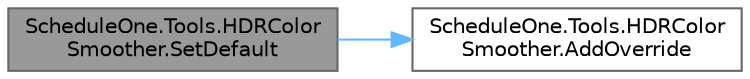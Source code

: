digraph "ScheduleOne.Tools.HDRColorSmoother.SetDefault"
{
 // LATEX_PDF_SIZE
  bgcolor="transparent";
  edge [fontname=Helvetica,fontsize=10,labelfontname=Helvetica,labelfontsize=10];
  node [fontname=Helvetica,fontsize=10,shape=box,height=0.2,width=0.4];
  rankdir="LR";
  Node1 [id="Node000001",label="ScheduleOne.Tools.HDRColor\lSmoother.SetDefault",height=0.2,width=0.4,color="gray40", fillcolor="grey60", style="filled", fontcolor="black",tooltip=" "];
  Node1 -> Node2 [id="edge1_Node000001_Node000002",color="steelblue1",style="solid",tooltip=" "];
  Node2 [id="Node000002",label="ScheduleOne.Tools.HDRColor\lSmoother.AddOverride",height=0.2,width=0.4,color="grey40", fillcolor="white", style="filled",URL="$class_schedule_one_1_1_tools_1_1_h_d_r_color_smoother.html#abecac015a84cfa7e03d94c17253f81e2",tooltip=" "];
}
